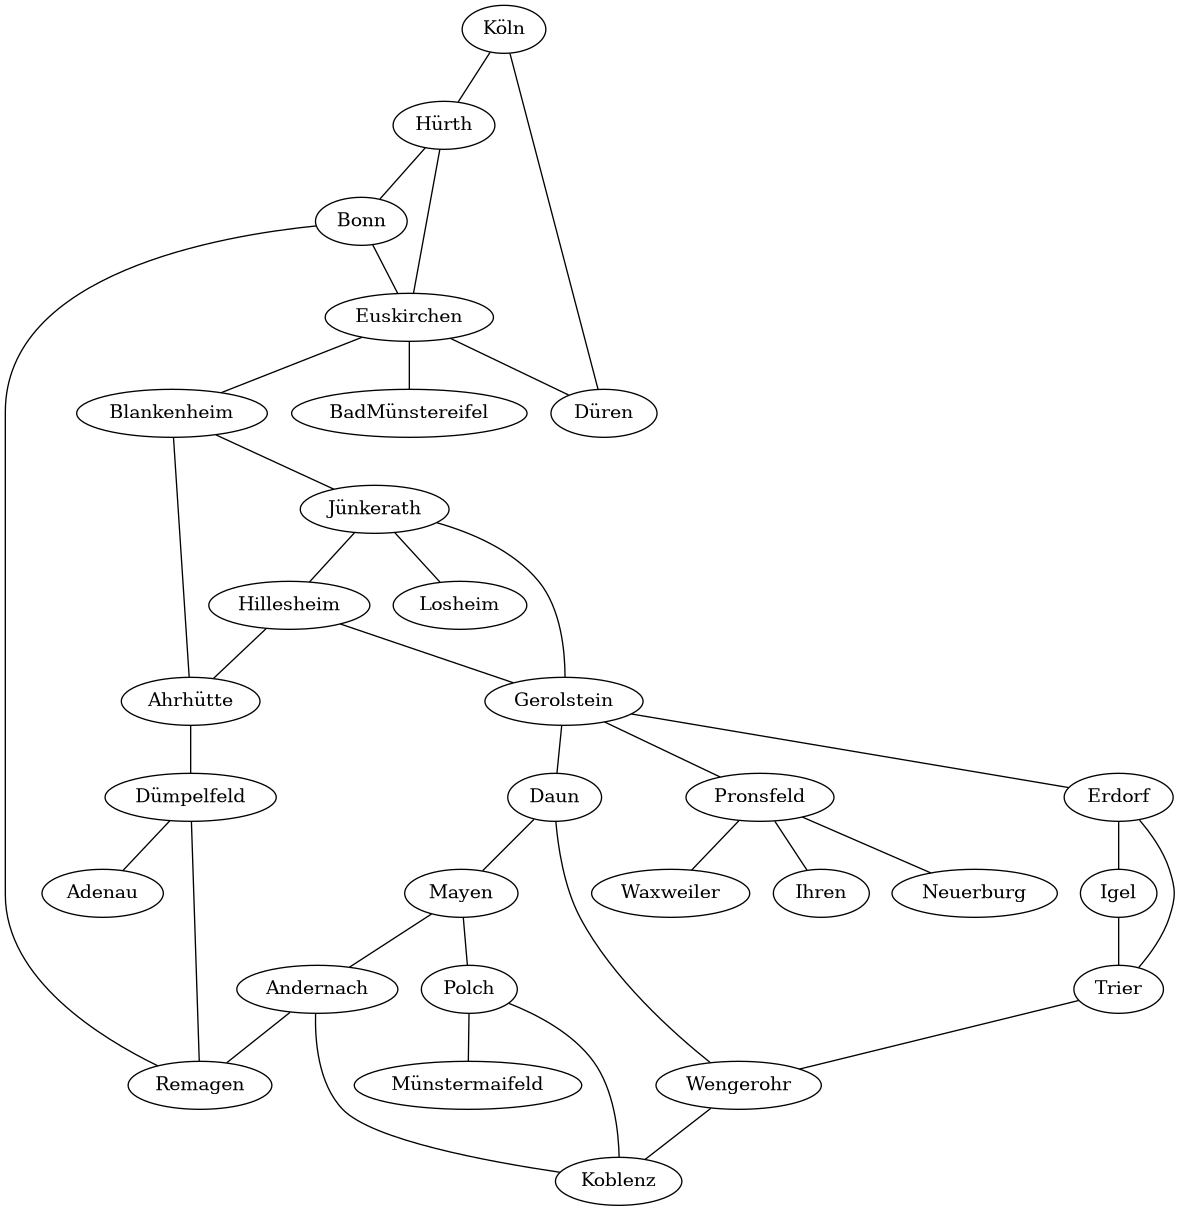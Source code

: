 @startuml
graph G {
    Köln -- Hürth
    Hürth -- Bonn
    Hürth -- Euskirchen
    Euskirchen -- Blankenheim
    Blankenheim -- Jünkerath
    Blankenheim -- Ahrhütte
    Ahrhütte -- Dümpelfeld
    Dümpelfeld -- Adenau
    Dümpelfeld -- Remagen
    Jünkerath -- Losheim
    Jünkerath -- Hillesheim
    Jünkerath -- Gerolstein
    Hillesheim -- Ahrhütte
    Hillesheim -- Gerolstein
    Gerolstein -- Pronsfeld
    Gerolstein -- Erdorf
    Gerolstein -- Daun
    Pronsfeld -- Neuerburg
    Pronsfeld -- Waxweiler
    Pronsfeld -- Ihren
    Daun -- Mayen
    Daun -- Wengerohr
    Erdorf -- Igel
    Igel -- Trier
    Erdorf -- Trier
    Mayen -- Andernach
    Mayen -- Polch
    Polch -- Münstermaifeld
    Polch -- Koblenz
    Andernach -- Remagen
    Andernach -- Koblenz
    Trier -- Wengerohr
    Wengerohr -- Koblenz
    Remagen -- Bonn
    Bonn -- Euskirchen
    Euskirchen -- BadMünstereifel
    Euskirchen -- Düren
    Düren -- Köln
} 
@enduml
